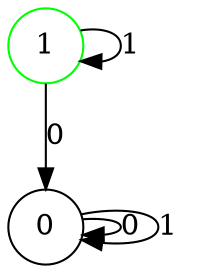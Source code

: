digraph {
	node [color=black shape=circle]
	0
	node [color=green shape=circle]
	1
	0 -> 0 [label=0]
	0 -> 0 [label=1]
	1 -> 0 [label=0]
	1 -> 1 [label=1]
}
